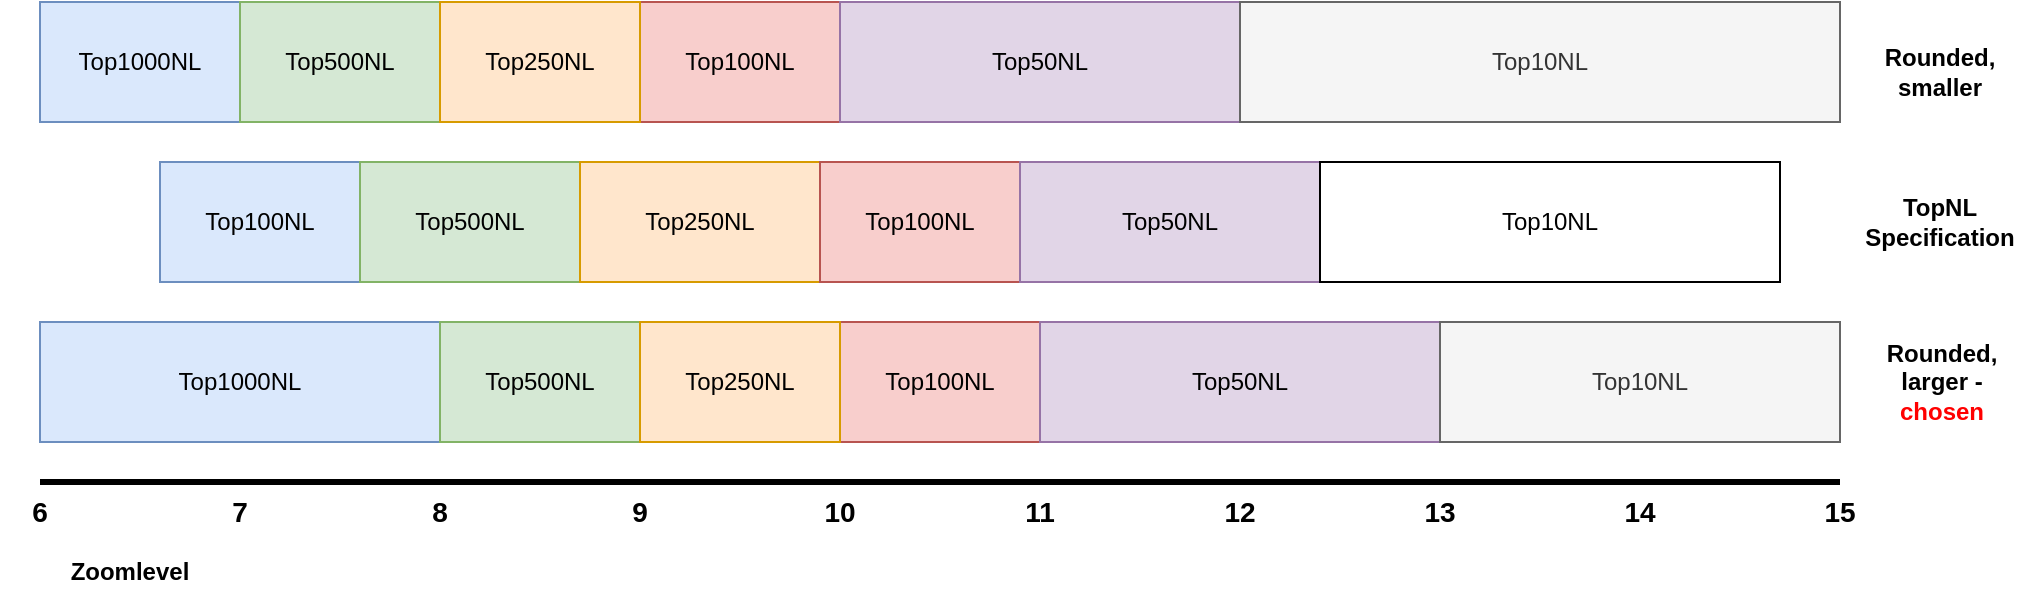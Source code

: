 <mxfile version="20.2.8" type="device" pages="3"><diagram id="jrrCW1HdX-kcj0yqKOWZ" name="scale"><mxGraphModel dx="1421" dy="864" grid="1" gridSize="10" guides="1" tooltips="1" connect="1" arrows="1" fold="1" page="1" pageScale="1" pageWidth="827" pageHeight="1169" math="0" shadow="0"><root><mxCell id="0"/><mxCell id="1" parent="0"/><mxCell id="WMWVUPJpKU2P-5PiIZtv-1" value="" style="endArrow=none;html=1;rounded=0;strokeWidth=3;fontSize=14;fontStyle=1" parent="1" edge="1"><mxGeometry width="50" height="50" relative="1" as="geometry"><mxPoint x="240" y="440" as="sourcePoint"/><mxPoint x="1140" y="440" as="targetPoint"/></mxGeometry></mxCell><mxCell id="WMWVUPJpKU2P-5PiIZtv-5" value="6" style="text;html=1;strokeColor=none;fillColor=none;align=center;verticalAlign=middle;whiteSpace=wrap;rounded=0;fontSize=14;fontStyle=1" parent="1" vertex="1"><mxGeometry x="220" y="440" width="40" height="30" as="geometry"/></mxCell><mxCell id="WMWVUPJpKU2P-5PiIZtv-6" value="7" style="text;html=1;strokeColor=none;fillColor=none;align=center;verticalAlign=middle;whiteSpace=wrap;rounded=0;fontSize=14;fontStyle=1" parent="1" vertex="1"><mxGeometry x="320" y="440" width="40" height="30" as="geometry"/></mxCell><mxCell id="WMWVUPJpKU2P-5PiIZtv-7" value="8" style="text;html=1;strokeColor=none;fillColor=none;align=center;verticalAlign=middle;whiteSpace=wrap;rounded=0;fontSize=14;fontStyle=1" parent="1" vertex="1"><mxGeometry x="420" y="440" width="40" height="30" as="geometry"/></mxCell><mxCell id="WMWVUPJpKU2P-5PiIZtv-8" value="9" style="text;html=1;strokeColor=none;fillColor=none;align=center;verticalAlign=middle;whiteSpace=wrap;rounded=0;fontSize=14;fontStyle=1" parent="1" vertex="1"><mxGeometry x="520" y="440" width="40" height="30" as="geometry"/></mxCell><mxCell id="WMWVUPJpKU2P-5PiIZtv-9" value="10" style="text;html=1;strokeColor=none;fillColor=none;align=center;verticalAlign=middle;whiteSpace=wrap;rounded=0;fontSize=14;fontStyle=1" parent="1" vertex="1"><mxGeometry x="620" y="440" width="40" height="30" as="geometry"/></mxCell><mxCell id="WMWVUPJpKU2P-5PiIZtv-10" value="11" style="text;html=1;strokeColor=none;fillColor=none;align=center;verticalAlign=middle;whiteSpace=wrap;rounded=0;fontSize=14;fontStyle=1" parent="1" vertex="1"><mxGeometry x="720" y="440" width="40" height="30" as="geometry"/></mxCell><mxCell id="WMWVUPJpKU2P-5PiIZtv-11" value="12" style="text;html=1;strokeColor=none;fillColor=none;align=center;verticalAlign=middle;whiteSpace=wrap;rounded=0;fontSize=14;fontStyle=1" parent="1" vertex="1"><mxGeometry x="820" y="440" width="40" height="30" as="geometry"/></mxCell><mxCell id="WMWVUPJpKU2P-5PiIZtv-12" value="13" style="text;html=1;strokeColor=none;fillColor=none;align=center;verticalAlign=middle;whiteSpace=wrap;rounded=0;fontSize=14;fontStyle=1" parent="1" vertex="1"><mxGeometry x="920" y="440" width="40" height="30" as="geometry"/></mxCell><mxCell id="WMWVUPJpKU2P-5PiIZtv-13" value="14" style="text;html=1;strokeColor=none;fillColor=none;align=center;verticalAlign=middle;whiteSpace=wrap;rounded=0;fontSize=14;fontStyle=1" parent="1" vertex="1"><mxGeometry x="1020" y="440" width="40" height="30" as="geometry"/></mxCell><mxCell id="WMWVUPJpKU2P-5PiIZtv-14" value="15" style="text;html=1;strokeColor=none;fillColor=none;align=center;verticalAlign=middle;whiteSpace=wrap;rounded=0;fontSize=14;fontStyle=1" parent="1" vertex="1"><mxGeometry x="1120" y="440" width="40" height="30" as="geometry"/></mxCell><mxCell id="WMWVUPJpKU2P-5PiIZtv-16" value="Top100NL" style="rounded=0;whiteSpace=wrap;html=1;fillColor=#dae8fc;strokeColor=#6c8ebf;" parent="1" vertex="1"><mxGeometry x="300" y="280" width="100" height="60" as="geometry"/></mxCell><mxCell id="WMWVUPJpKU2P-5PiIZtv-17" value="Top500NL" style="rounded=0;whiteSpace=wrap;html=1;fillColor=#d5e8d4;strokeColor=#82b366;" parent="1" vertex="1"><mxGeometry x="400" y="280" width="110" height="60" as="geometry"/></mxCell><mxCell id="WMWVUPJpKU2P-5PiIZtv-18" value="Top250NL" style="rounded=0;whiteSpace=wrap;html=1;fillColor=#ffe6cc;strokeColor=#d79b00;" parent="1" vertex="1"><mxGeometry x="510" y="280" width="120" height="60" as="geometry"/></mxCell><mxCell id="WMWVUPJpKU2P-5PiIZtv-19" value="Top100NL" style="rounded=0;whiteSpace=wrap;html=1;fillColor=#f8cecc;strokeColor=#b85450;" parent="1" vertex="1"><mxGeometry x="630" y="280" width="100" height="60" as="geometry"/></mxCell><mxCell id="WMWVUPJpKU2P-5PiIZtv-20" value="Top50NL" style="rounded=0;whiteSpace=wrap;html=1;fillColor=#e1d5e7;strokeColor=#9673a6;" parent="1" vertex="1"><mxGeometry x="730" y="280" width="150" height="60" as="geometry"/></mxCell><mxCell id="WMWVUPJpKU2P-5PiIZtv-21" value="Top10NL" style="rounded=0;whiteSpace=wrap;html=1;" parent="1" vertex="1"><mxGeometry x="880" y="280" width="230" height="60" as="geometry"/></mxCell><mxCell id="WMWVUPJpKU2P-5PiIZtv-22" value="Top1000NL" style="rounded=0;whiteSpace=wrap;html=1;fillColor=#dae8fc;strokeColor=#6c8ebf;" parent="1" vertex="1"><mxGeometry x="240" y="360" width="200" height="60" as="geometry"/></mxCell><mxCell id="WMWVUPJpKU2P-5PiIZtv-23" value="Top500NL" style="rounded=0;whiteSpace=wrap;html=1;" parent="1" vertex="1"><mxGeometry x="440" y="360" width="100" height="60" as="geometry"/></mxCell><mxCell id="WMWVUPJpKU2P-5PiIZtv-24" value="Top250NL" style="rounded=0;whiteSpace=wrap;html=1;" parent="1" vertex="1"><mxGeometry x="540" y="360" width="100" height="60" as="geometry"/></mxCell><mxCell id="WMWVUPJpKU2P-5PiIZtv-25" value="Top100NL" style="rounded=0;whiteSpace=wrap;html=1;fillColor=#f8cecc;strokeColor=#b85450;" parent="1" vertex="1"><mxGeometry x="640" y="360" width="100" height="60" as="geometry"/></mxCell><mxCell id="WMWVUPJpKU2P-5PiIZtv-26" value="Top50NL" style="rounded=0;whiteSpace=wrap;html=1;" parent="1" vertex="1"><mxGeometry x="740" y="360" width="200" height="60" as="geometry"/></mxCell><mxCell id="WMWVUPJpKU2P-5PiIZtv-27" value="Top10NL" style="rounded=0;whiteSpace=wrap;html=1;" parent="1" vertex="1"><mxGeometry x="940" y="360" width="200" height="60" as="geometry"/></mxCell><mxCell id="WMWVUPJpKU2P-5PiIZtv-28" value="TopNL Specification" style="text;html=1;strokeColor=none;fillColor=none;align=center;verticalAlign=middle;whiteSpace=wrap;rounded=0;fontStyle=1" parent="1" vertex="1"><mxGeometry x="1160" y="295" width="60" height="30" as="geometry"/></mxCell><mxCell id="WMWVUPJpKU2P-5PiIZtv-29" value="Rounded, larger - &lt;font color=&quot;#ff0000&quot;&gt;chosen&lt;/font&gt;" style="text;html=1;strokeColor=none;fillColor=none;align=center;verticalAlign=middle;whiteSpace=wrap;rounded=0;fontStyle=1" parent="1" vertex="1"><mxGeometry x="1161" y="375" width="60" height="30" as="geometry"/></mxCell><mxCell id="WMWVUPJpKU2P-5PiIZtv-30" value="Top1000NL" style="rounded=0;whiteSpace=wrap;html=1;fillColor=#dae8fc;strokeColor=#6c8ebf;" parent="1" vertex="1"><mxGeometry x="240" y="200" width="100" height="60" as="geometry"/></mxCell><mxCell id="WMWVUPJpKU2P-5PiIZtv-31" value="Top500NL" style="rounded=0;whiteSpace=wrap;html=1;" parent="1" vertex="1"><mxGeometry x="340" y="200" width="100" height="60" as="geometry"/></mxCell><mxCell id="WMWVUPJpKU2P-5PiIZtv-32" value="Top250NL" style="rounded=0;whiteSpace=wrap;html=1;" parent="1" vertex="1"><mxGeometry x="440" y="200" width="100" height="60" as="geometry"/></mxCell><mxCell id="WMWVUPJpKU2P-5PiIZtv-33" value="Top100NL" style="rounded=0;whiteSpace=wrap;html=1;fillColor=#f8cecc;strokeColor=#b85450;" parent="1" vertex="1"><mxGeometry x="540" y="200" width="100" height="60" as="geometry"/></mxCell><mxCell id="WMWVUPJpKU2P-5PiIZtv-34" value="Top50NL" style="rounded=0;whiteSpace=wrap;html=1;" parent="1" vertex="1"><mxGeometry x="640" y="200" width="200" height="60" as="geometry"/></mxCell><mxCell id="WMWVUPJpKU2P-5PiIZtv-35" value="Top10NL" style="rounded=0;whiteSpace=wrap;html=1;" parent="1" vertex="1"><mxGeometry x="840" y="200" width="300" height="60" as="geometry"/></mxCell><mxCell id="WMWVUPJpKU2P-5PiIZtv-36" value="Rounded,&lt;br&gt;smaller" style="text;html=1;strokeColor=none;fillColor=none;align=center;verticalAlign=middle;whiteSpace=wrap;rounded=0;fontStyle=1" parent="1" vertex="1"><mxGeometry x="1160" y="220" width="60" height="30" as="geometry"/></mxCell><mxCell id="WMWVUPJpKU2P-5PiIZtv-37" value="Top500NL" style="rounded=0;whiteSpace=wrap;html=1;fillColor=#d5e8d4;strokeColor=#82b366;" parent="1" vertex="1"><mxGeometry x="340" y="200" width="100" height="60" as="geometry"/></mxCell><mxCell id="WMWVUPJpKU2P-5PiIZtv-38" value="Top500NL" style="rounded=0;whiteSpace=wrap;html=1;fillColor=#d5e8d4;strokeColor=#82b366;" parent="1" vertex="1"><mxGeometry x="440" y="360" width="100" height="60" as="geometry"/></mxCell><mxCell id="WMWVUPJpKU2P-5PiIZtv-39" value="Top250NL" style="rounded=0;whiteSpace=wrap;html=1;fillColor=#ffe6cc;strokeColor=#d79b00;" parent="1" vertex="1"><mxGeometry x="440" y="200" width="100" height="60" as="geometry"/></mxCell><mxCell id="WMWVUPJpKU2P-5PiIZtv-40" value="Top250NL" style="rounded=0;whiteSpace=wrap;html=1;fillColor=#ffe6cc;strokeColor=#d79b00;" parent="1" vertex="1"><mxGeometry x="540" y="360" width="100" height="60" as="geometry"/></mxCell><mxCell id="WMWVUPJpKU2P-5PiIZtv-41" value="Top50NL" style="rounded=0;whiteSpace=wrap;html=1;" parent="1" vertex="1"><mxGeometry x="640" y="200" width="200" height="60" as="geometry"/></mxCell><mxCell id="WMWVUPJpKU2P-5PiIZtv-42" value="Top50NL" style="rounded=0;whiteSpace=wrap;html=1;" parent="1" vertex="1"><mxGeometry x="740" y="360" width="200" height="60" as="geometry"/></mxCell><mxCell id="WMWVUPJpKU2P-5PiIZtv-43" value="Top50NL" style="rounded=0;whiteSpace=wrap;html=1;fillColor=#e1d5e7;strokeColor=#9673a6;" parent="1" vertex="1"><mxGeometry x="640" y="200" width="200" height="60" as="geometry"/></mxCell><mxCell id="WMWVUPJpKU2P-5PiIZtv-44" value="Top50NL" style="rounded=0;whiteSpace=wrap;html=1;fillColor=#e1d5e7;strokeColor=#9673a6;" parent="1" vertex="1"><mxGeometry x="740" y="360" width="200" height="60" as="geometry"/></mxCell><mxCell id="WMWVUPJpKU2P-5PiIZtv-45" value="Top10NL" style="rounded=0;whiteSpace=wrap;html=1;fillColor=#f5f5f5;fontColor=#333333;strokeColor=#666666;" parent="1" vertex="1"><mxGeometry x="840" y="200" width="300" height="60" as="geometry"/></mxCell><mxCell id="WMWVUPJpKU2P-5PiIZtv-46" value="Top10NL" style="rounded=0;whiteSpace=wrap;html=1;fillColor=#f5f5f5;fontColor=#333333;strokeColor=#666666;" parent="1" vertex="1"><mxGeometry x="940" y="360" width="200" height="60" as="geometry"/></mxCell><mxCell id="WMWVUPJpKU2P-5PiIZtv-47" value="Zoomlevel" style="text;html=1;strokeColor=none;fillColor=none;align=center;verticalAlign=middle;whiteSpace=wrap;rounded=0;fontStyle=1" parent="1" vertex="1"><mxGeometry x="240" y="470" width="90" height="30" as="geometry"/></mxCell></root></mxGraphModel></diagram><diagram id="XQfJKlBBm9qHoIr6IZaT" name="workflow"><mxGraphModel dx="1421" dy="864" grid="1" gridSize="10" guides="1" tooltips="1" connect="1" arrows="1" fold="1" page="1" pageScale="1" pageWidth="827" pageHeight="1169" math="0" shadow="0"><root><mxCell id="0"/><mxCell id="1" parent="0"/><mxCell id="HExAunU0AUDcCpeQwt9C-1" value="layers.xlsx" style="shape=document;whiteSpace=wrap;html=1;boundedLbl=1;fillColor=#d5e8d4;strokeColor=#82b366;" parent="1" vertex="1"><mxGeometry x="70" y="160" width="90" height="50" as="geometry"/></mxCell><mxCell id="HExAunU0AUDcCpeQwt9C-2" value="layers.csv" style="shape=document;whiteSpace=wrap;html=1;boundedLbl=1;fillColor=#d5e8d4;strokeColor=#82b366;" parent="1" vertex="1"><mxGeometry x="369" y="160" width="90" height="50" as="geometry"/></mxCell><mxCell id="HExAunU0AUDcCpeQwt9C-3" value="Save as &lt;br&gt;'CSV (Comma Dilimeted)'" style="rounded=1;whiteSpace=wrap;html=1;fillColor=#e1d5e7;strokeColor=#9673a6;" parent="1" vertex="1"><mxGeometry x="200" y="160" width="120" height="50" as="geometry"/></mxCell><mxCell id="HExAunU0AUDcCpeQwt9C-4" value="" style="endArrow=classic;html=1;rounded=0;" parent="1" source="HExAunU0AUDcCpeQwt9C-1" target="HExAunU0AUDcCpeQwt9C-3" edge="1"><mxGeometry width="50" height="50" relative="1" as="geometry"><mxPoint x="110" y="340" as="sourcePoint"/><mxPoint x="160" y="290" as="targetPoint"/></mxGeometry></mxCell><mxCell id="HExAunU0AUDcCpeQwt9C-5" value="" style="endArrow=classic;html=1;rounded=0;" parent="1" source="HExAunU0AUDcCpeQwt9C-3" target="HExAunU0AUDcCpeQwt9C-2" edge="1"><mxGeometry width="50" height="50" relative="1" as="geometry"><mxPoint x="300" y="310" as="sourcePoint"/><mxPoint x="350" y="260" as="targetPoint"/></mxGeometry></mxCell><mxCell id="HExAunU0AUDcCpeQwt9C-6" value="style_topnl.json" style="shape=document;whiteSpace=wrap;html=1;boundedLbl=1;fillColor=#dae8fc;strokeColor=#6c8ebf;" parent="1" vertex="1"><mxGeometry x="680" y="160" width="90" height="50" as="geometry"/></mxCell><mxCell id="HExAunU0AUDcCpeQwt9C-7" value="Insert layers&lt;br&gt;(StyleConvert.java)" style="rounded=1;whiteSpace=wrap;html=1;fillColor=#e1d5e7;strokeColor=#9673a6;" parent="1" vertex="1"><mxGeometry x="520" y="160" width="120" height="50" as="geometry"/></mxCell><mxCell id="HExAunU0AUDcCpeQwt9C-8" value="" style="endArrow=classic;html=1;rounded=0;" parent="1" source="HExAunU0AUDcCpeQwt9C-2" target="HExAunU0AUDcCpeQwt9C-7" edge="1"><mxGeometry width="50" height="50" relative="1" as="geometry"><mxPoint x="390" y="290" as="sourcePoint"/><mxPoint x="440" y="240" as="targetPoint"/></mxGeometry></mxCell><mxCell id="HExAunU0AUDcCpeQwt9C-9" value="" style="endArrow=classic;html=1;rounded=0;" parent="1" source="HExAunU0AUDcCpeQwt9C-7" target="HExAunU0AUDcCpeQwt9C-6" edge="1"><mxGeometry width="50" height="50" relative="1" as="geometry"><mxPoint x="570" y="340" as="sourcePoint"/><mxPoint x="620" y="290" as="targetPoint"/></mxGeometry></mxCell><mxCell id="HExAunU0AUDcCpeQwt9C-10" value="template.json" style="shape=document;whiteSpace=wrap;html=1;boundedLbl=1;fillColor=#dae8fc;strokeColor=#6c8ebf;" parent="1" vertex="1"><mxGeometry x="535" y="70" width="90" height="50" as="geometry"/></mxCell><mxCell id="HExAunU0AUDcCpeQwt9C-11" value="" style="endArrow=classic;html=1;rounded=0;" parent="1" source="HExAunU0AUDcCpeQwt9C-10" target="HExAunU0AUDcCpeQwt9C-7" edge="1"><mxGeometry width="50" height="50" relative="1" as="geometry"><mxPoint x="510" y="320" as="sourcePoint"/><mxPoint x="560" y="270" as="targetPoint"/></mxGeometry></mxCell><mxCell id="HExAunU0AUDcCpeQwt9C-12" value="Designer" style="shape=umlActor;verticalLabelPosition=bottom;verticalAlign=top;html=1;outlineConnect=0;" parent="1" vertex="1"><mxGeometry x="100" y="80" width="30" height="60" as="geometry"/></mxCell></root></mxGraphModel></diagram><diagram id="m0-WVsrd4iMzVL62CPOy" name="workflow new"><mxGraphModel dx="1421" dy="864" grid="1" gridSize="10" guides="1" tooltips="1" connect="1" arrows="1" fold="1" page="1" pageScale="1" pageWidth="827" pageHeight="1169" math="0" shadow="0"><root><mxCell id="0"/><mxCell id="1" parent="0"/><mxCell id="PlQ_wbxWrdCawrZaPfZK-1" value="layers.xlsx" style="shape=document;whiteSpace=wrap;html=1;boundedLbl=1;fillColor=#d5e8d4;strokeColor=#82b366;" vertex="1" parent="1"><mxGeometry x="390" y="480" width="90" height="50" as="geometry"/></mxCell><mxCell id="PlQ_wbxWrdCawrZaPfZK-2" value="" style="endArrow=classic;html=1;rounded=0;" edge="1" parent="1" source="PlQ_wbxWrdCawrZaPfZK-1" target="PlQ_wbxWrdCawrZaPfZK-4"><mxGeometry width="50" height="50" relative="1" as="geometry"><mxPoint x="430" y="660" as="sourcePoint"/><mxPoint x="520" y="505" as="targetPoint"/></mxGeometry></mxCell><mxCell id="PlQ_wbxWrdCawrZaPfZK-3" value="style_topnl.json" style="shape=document;whiteSpace=wrap;html=1;boundedLbl=1;fillColor=#dae8fc;strokeColor=#6c8ebf;" vertex="1" parent="1"><mxGeometry x="680" y="480" width="90" height="50" as="geometry"/></mxCell><mxCell id="PlQ_wbxWrdCawrZaPfZK-4" value="Insert layers&lt;br&gt;(StyleConvert.java)" style="rounded=1;whiteSpace=wrap;html=1;fillColor=#e1d5e7;strokeColor=#9673a6;" vertex="1" parent="1"><mxGeometry x="520" y="480" width="120" height="50" as="geometry"/></mxCell><mxCell id="PlQ_wbxWrdCawrZaPfZK-5" value="" style="endArrow=classic;html=1;rounded=0;" edge="1" parent="1" source="PlQ_wbxWrdCawrZaPfZK-4" target="PlQ_wbxWrdCawrZaPfZK-3"><mxGeometry width="50" height="50" relative="1" as="geometry"><mxPoint x="570" y="660" as="sourcePoint"/><mxPoint x="620" y="610" as="targetPoint"/></mxGeometry></mxCell><mxCell id="PlQ_wbxWrdCawrZaPfZK-6" value="template.json" style="shape=document;whiteSpace=wrap;html=1;boundedLbl=1;fillColor=#dae8fc;strokeColor=#6c8ebf;" vertex="1" parent="1"><mxGeometry x="535" y="390" width="90" height="50" as="geometry"/></mxCell><mxCell id="PlQ_wbxWrdCawrZaPfZK-7" value="" style="endArrow=classic;html=1;rounded=0;" edge="1" parent="1" source="PlQ_wbxWrdCawrZaPfZK-6" target="PlQ_wbxWrdCawrZaPfZK-4"><mxGeometry width="50" height="50" relative="1" as="geometry"><mxPoint x="510" y="640" as="sourcePoint"/><mxPoint x="560" y="590" as="targetPoint"/></mxGeometry></mxCell><mxCell id="PlQ_wbxWrdCawrZaPfZK-8" value="Designer" style="shape=umlActor;verticalLabelPosition=bottom;verticalAlign=top;html=1;outlineConnect=0;" vertex="1" parent="1"><mxGeometry x="420" y="400" width="30" height="60" as="geometry"/></mxCell></root></mxGraphModel></diagram></mxfile>
